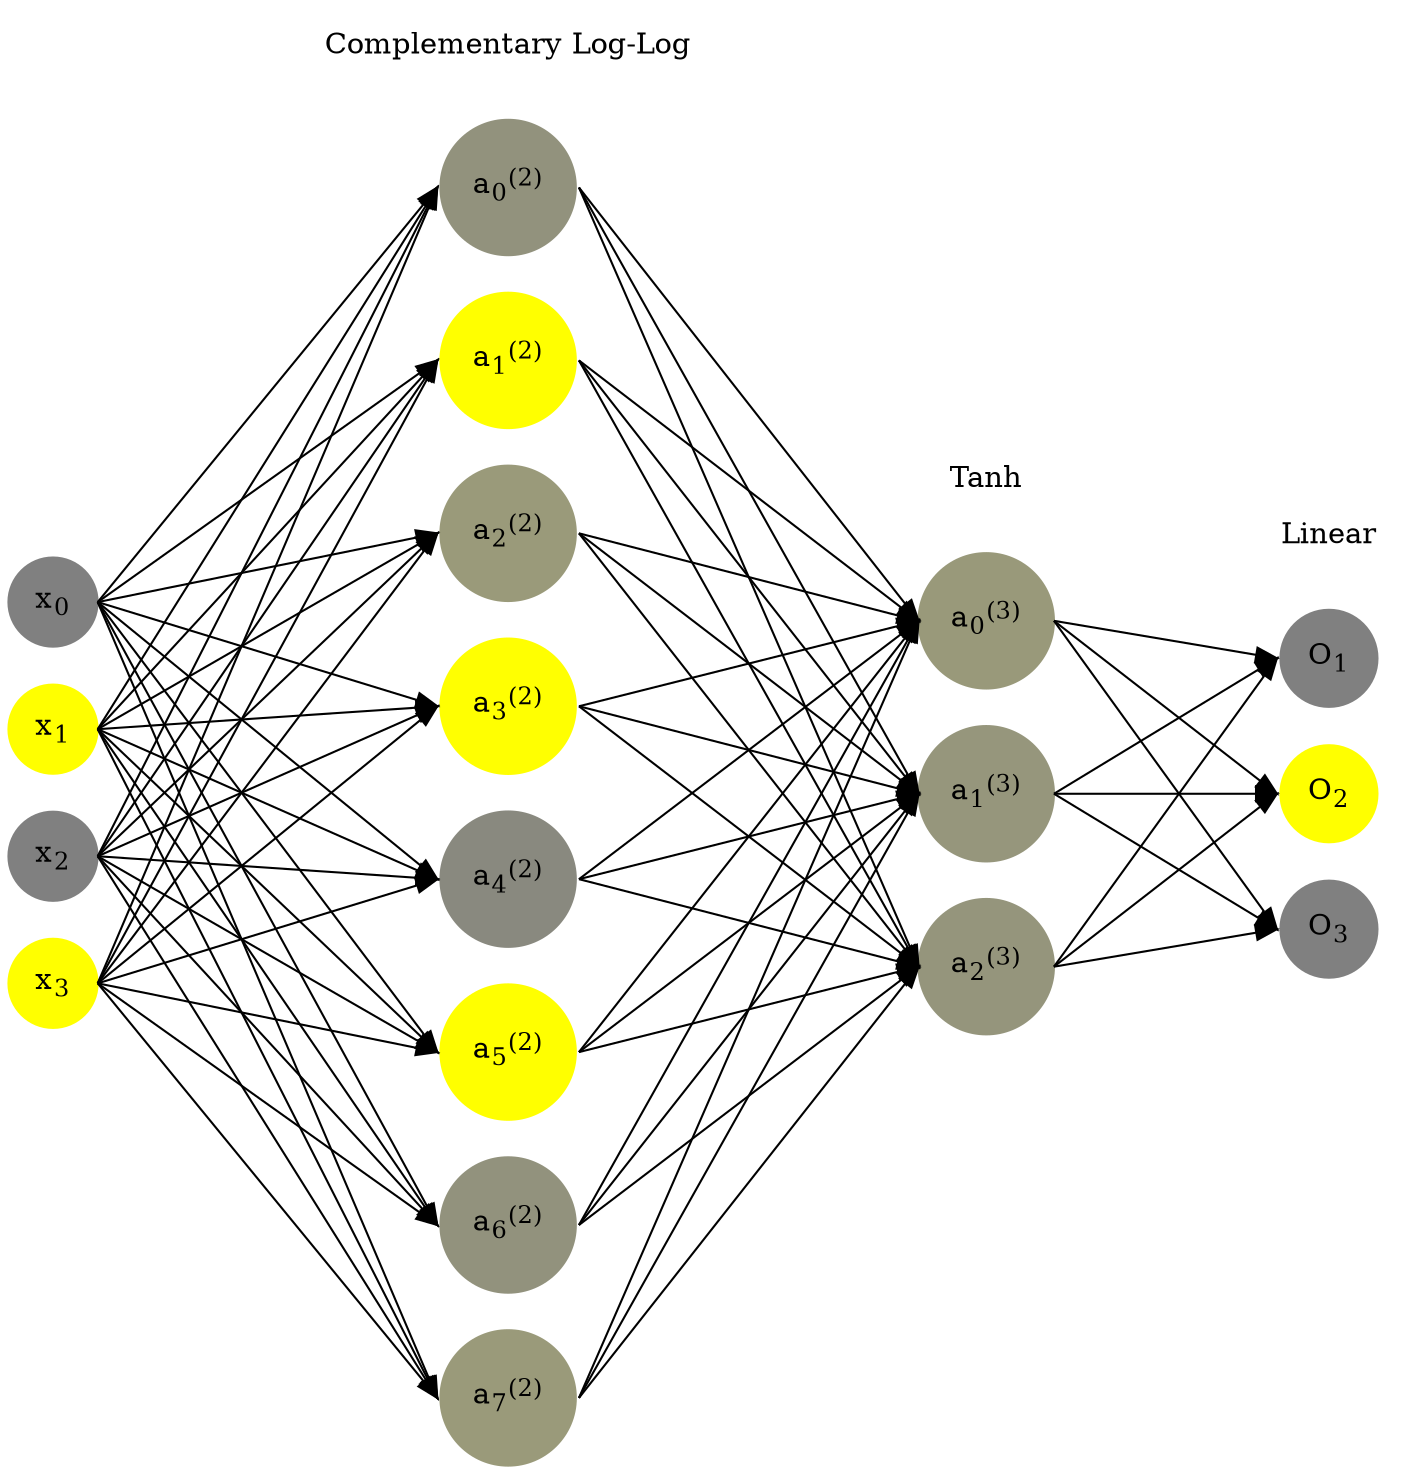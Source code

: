 digraph G {
	rankdir = LR;
	splines=false;
	edge[style=invis];
	ranksep= 1.4;
	{
	node [shape=circle, color="0.1667, 0.0, 0.5", style=filled, fillcolor="0.1667, 0.0, 0.5"];
	x0 [label=<x<sub>0</sub>>];
	}
	{
	node [shape=circle, color="0.1667, 1.0, 1.0", style=filled, fillcolor="0.1667, 1.0, 1.0"];
	x1 [label=<x<sub>1</sub>>];
	}
	{
	node [shape=circle, color="0.1667, 0.0, 0.5", style=filled, fillcolor="0.1667, 0.0, 0.5"];
	x2 [label=<x<sub>2</sub>>];
	}
	{
	node [shape=circle, color="0.1667, 1.0, 1.0", style=filled, fillcolor="0.1667, 1.0, 1.0"];
	x3 [label=<x<sub>3</sub>>];
	}
	{
	node [shape=circle, color="0.1667, 0.147470, 0.573735", style=filled, fillcolor="0.1667, 0.147470, 0.573735"];
	a02 [label=<a<sub>0</sub><sup>(2)</sup>>];
	}
	{
	node [shape=circle, color="0.1667, 1.000000, 1.000000", style=filled, fillcolor="0.1667, 1.000000, 1.000000"];
	a12 [label=<a<sub>1</sub><sup>(2)</sup>>];
	}
	{
	node [shape=circle, color="0.1667, 0.207587, 0.603793", style=filled, fillcolor="0.1667, 0.207587, 0.603793"];
	a22 [label=<a<sub>2</sub><sup>(2)</sup>>];
	}
	{
	node [shape=circle, color="0.1667, 0.995562, 0.997781", style=filled, fillcolor="0.1667, 0.995562, 0.997781"];
	a32 [label=<a<sub>3</sub><sup>(2)</sup>>];
	}
	{
	node [shape=circle, color="0.1667, 0.077564, 0.538782", style=filled, fillcolor="0.1667, 0.077564, 0.538782"];
	a42 [label=<a<sub>4</sub><sup>(2)</sup>>];
	}
	{
	node [shape=circle, color="0.1667, 1.000000, 1.000000", style=filled, fillcolor="0.1667, 1.000000, 1.000000"];
	a52 [label=<a<sub>5</sub><sup>(2)</sup>>];
	}
	{
	node [shape=circle, color="0.1667, 0.140779, 0.570389", style=filled, fillcolor="0.1667, 0.140779, 0.570389"];
	a62 [label=<a<sub>6</sub><sup>(2)</sup>>];
	}
	{
	node [shape=circle, color="0.1667, 0.208382, 0.604191", style=filled, fillcolor="0.1667, 0.208382, 0.604191"];
	a72 [label=<a<sub>7</sub><sup>(2)</sup>>];
	}
	{
	node [shape=circle, color="0.1667, 0.202564, 0.601282", style=filled, fillcolor="0.1667, 0.202564, 0.601282"];
	a03 [label=<a<sub>0</sub><sup>(3)</sup>>];
	}
	{
	node [shape=circle, color="0.1667, 0.175122, 0.587561", style=filled, fillcolor="0.1667, 0.175122, 0.587561"];
	a13 [label=<a<sub>1</sub><sup>(3)</sup>>];
	}
	{
	node [shape=circle, color="0.1667, 0.167726, 0.583863", style=filled, fillcolor="0.1667, 0.167726, 0.583863"];
	a23 [label=<a<sub>2</sub><sup>(3)</sup>>];
	}
	{
	node [shape=circle, color="0.1667, 0.0, 0.5", style=filled, fillcolor="0.1667, 0.0, 0.5"];
	O1 [label=<O<sub>1</sub>>];
	}
	{
	node [shape=circle, color="0.1667, 1.0, 1.0", style=filled, fillcolor="0.1667, 1.0, 1.0"];
	O2 [label=<O<sub>2</sub>>];
	}
	{
	node [shape=circle, color="0.1667, 0.0, 0.5", style=filled, fillcolor="0.1667, 0.0, 0.5"];
	O3 [label=<O<sub>3</sub>>];
	}
	{
	rank=same;
	x0->x1->x2->x3;
	}
	{
	rank=same;
	a02->a12->a22->a32->a42->a52->a62->a72;
	}
	{
	rank=same;
	a03->a13->a23;
	}
	{
	rank=same;
	O1->O2->O3;
	}
	l1 [shape=plaintext,label="Complementary Log-Log"];
	l1->a02;
	{rank=same; l1;a02};
	l2 [shape=plaintext,label="Tanh"];
	l2->a03;
	{rank=same; l2;a03};
	l3 [shape=plaintext,label="Linear"];
	l3->O1;
	{rank=same; l3;O1};
edge[style=solid, tailport=e, headport=w];
	{x0;x1;x2;x3} -> {a02;a12;a22;a32;a42;a52;a62;a72};
	{a02;a12;a22;a32;a42;a52;a62;a72} -> {a03;a13;a23};
	{a03;a13;a23} -> {O1,O2,O3};
}